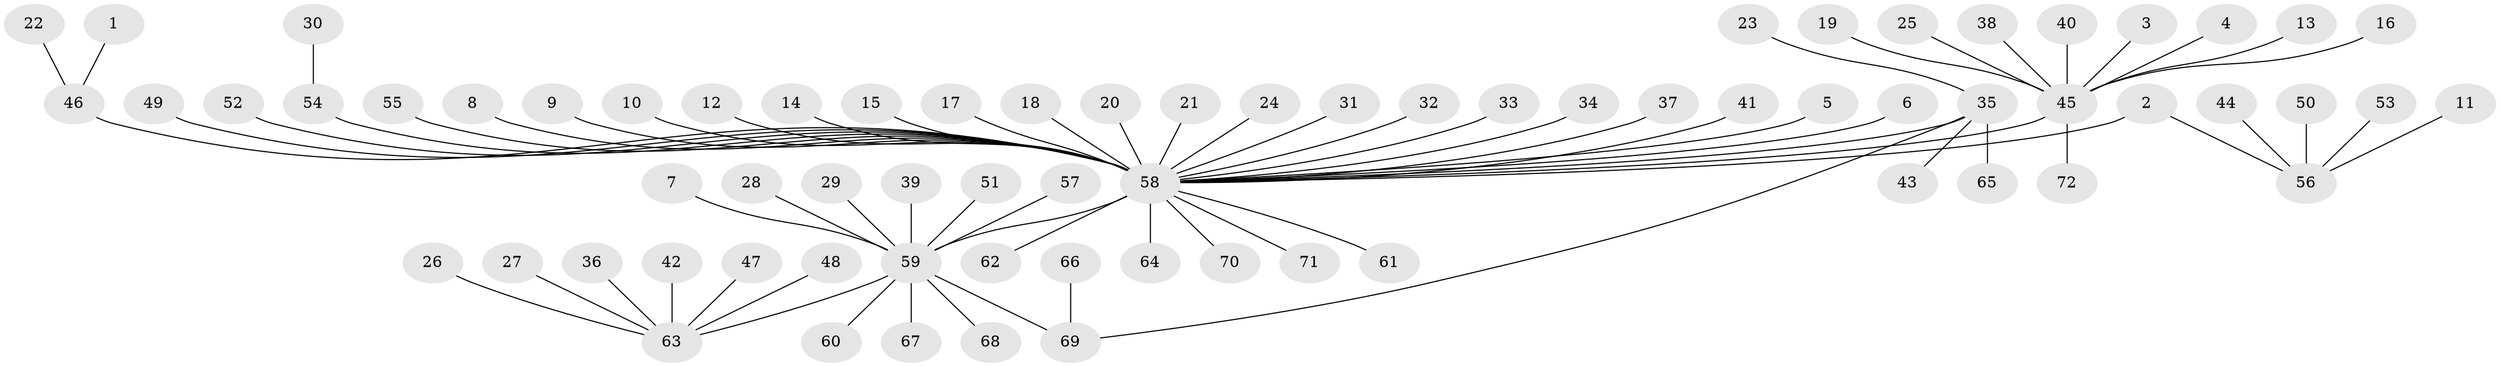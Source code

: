 // original degree distribution, {13: 0.013986013986013986, 10: 0.013986013986013986, 6: 0.03496503496503497, 1: 0.6923076923076923, 15: 0.006993006993006993, 2: 0.14685314685314685, 4: 0.013986013986013986, 3: 0.055944055944055944, 9: 0.006993006993006993, 8: 0.006993006993006993, 5: 0.006993006993006993}
// Generated by graph-tools (version 1.1) at 2025/49/03/09/25 03:49:53]
// undirected, 72 vertices, 72 edges
graph export_dot {
graph [start="1"]
  node [color=gray90,style=filled];
  1;
  2;
  3;
  4;
  5;
  6;
  7;
  8;
  9;
  10;
  11;
  12;
  13;
  14;
  15;
  16;
  17;
  18;
  19;
  20;
  21;
  22;
  23;
  24;
  25;
  26;
  27;
  28;
  29;
  30;
  31;
  32;
  33;
  34;
  35;
  36;
  37;
  38;
  39;
  40;
  41;
  42;
  43;
  44;
  45;
  46;
  47;
  48;
  49;
  50;
  51;
  52;
  53;
  54;
  55;
  56;
  57;
  58;
  59;
  60;
  61;
  62;
  63;
  64;
  65;
  66;
  67;
  68;
  69;
  70;
  71;
  72;
  1 -- 46 [weight=1.0];
  2 -- 56 [weight=1.0];
  2 -- 58 [weight=1.0];
  3 -- 45 [weight=1.0];
  4 -- 45 [weight=1.0];
  5 -- 58 [weight=1.0];
  6 -- 58 [weight=1.0];
  7 -- 59 [weight=1.0];
  8 -- 58 [weight=1.0];
  9 -- 58 [weight=1.0];
  10 -- 58 [weight=1.0];
  11 -- 56 [weight=1.0];
  12 -- 58 [weight=1.0];
  13 -- 45 [weight=1.0];
  14 -- 58 [weight=1.0];
  15 -- 58 [weight=1.0];
  16 -- 45 [weight=1.0];
  17 -- 58 [weight=1.0];
  18 -- 58 [weight=1.0];
  19 -- 45 [weight=1.0];
  20 -- 58 [weight=1.0];
  21 -- 58 [weight=1.0];
  22 -- 46 [weight=1.0];
  23 -- 35 [weight=1.0];
  24 -- 58 [weight=1.0];
  25 -- 45 [weight=1.0];
  26 -- 63 [weight=1.0];
  27 -- 63 [weight=1.0];
  28 -- 59 [weight=1.0];
  29 -- 59 [weight=1.0];
  30 -- 54 [weight=1.0];
  31 -- 58 [weight=1.0];
  32 -- 58 [weight=1.0];
  33 -- 58 [weight=1.0];
  34 -- 58 [weight=1.0];
  35 -- 43 [weight=1.0];
  35 -- 58 [weight=1.0];
  35 -- 65 [weight=1.0];
  35 -- 69 [weight=1.0];
  36 -- 63 [weight=1.0];
  37 -- 58 [weight=1.0];
  38 -- 45 [weight=1.0];
  39 -- 59 [weight=1.0];
  40 -- 45 [weight=1.0];
  41 -- 58 [weight=1.0];
  42 -- 63 [weight=1.0];
  44 -- 56 [weight=1.0];
  45 -- 58 [weight=1.0];
  45 -- 72 [weight=1.0];
  46 -- 58 [weight=1.0];
  47 -- 63 [weight=1.0];
  48 -- 63 [weight=1.0];
  49 -- 58 [weight=1.0];
  50 -- 56 [weight=1.0];
  51 -- 59 [weight=1.0];
  52 -- 58 [weight=1.0];
  53 -- 56 [weight=1.0];
  54 -- 58 [weight=1.0];
  55 -- 58 [weight=1.0];
  57 -- 59 [weight=1.0];
  58 -- 59 [weight=1.0];
  58 -- 61 [weight=1.0];
  58 -- 62 [weight=1.0];
  58 -- 64 [weight=1.0];
  58 -- 70 [weight=1.0];
  58 -- 71 [weight=1.0];
  59 -- 60 [weight=1.0];
  59 -- 63 [weight=1.0];
  59 -- 67 [weight=1.0];
  59 -- 68 [weight=1.0];
  59 -- 69 [weight=1.0];
  66 -- 69 [weight=1.0];
}
